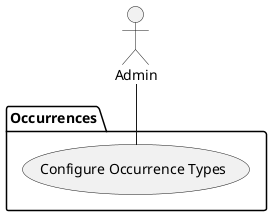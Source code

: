 @startuml Configure Occurrence Types
actor :Admin:
package "Occurrences" {
  Admin -- (Configure Occurrence Types)
}
@enduml

# Participating Actors

- Admin

# Preconditions

- The Admin is authenticated

# Flow of Events

1. The Admin clicks on a "Edit Occurrence Types" button
2. The system displays a list of Occurrence types
3. The Admin can rename, enable, disable, add, and remove Occurrence types from the list
4. The Admin clicks on a "Submit" button
5. The system displays a confirmation message

# Alternative Flow of Events

1. If the Admin attempts to remove or disable all of the Occurrence types in the list, the system will display an error message and reject the change.

@startuml Configure Occurrence Types Object Model
class ConfigureOccurrenceTypes <<control>> {}
class OccurrenceTypeList <<boundary>> {}
ConfigureOccurrenceTypes --> OccurrenceTypeList
class OccurrenceType <<entity>> {
  + name: String
}
OccurrenceTypeList "1" o-- "*" OccurrenceType
@enduml